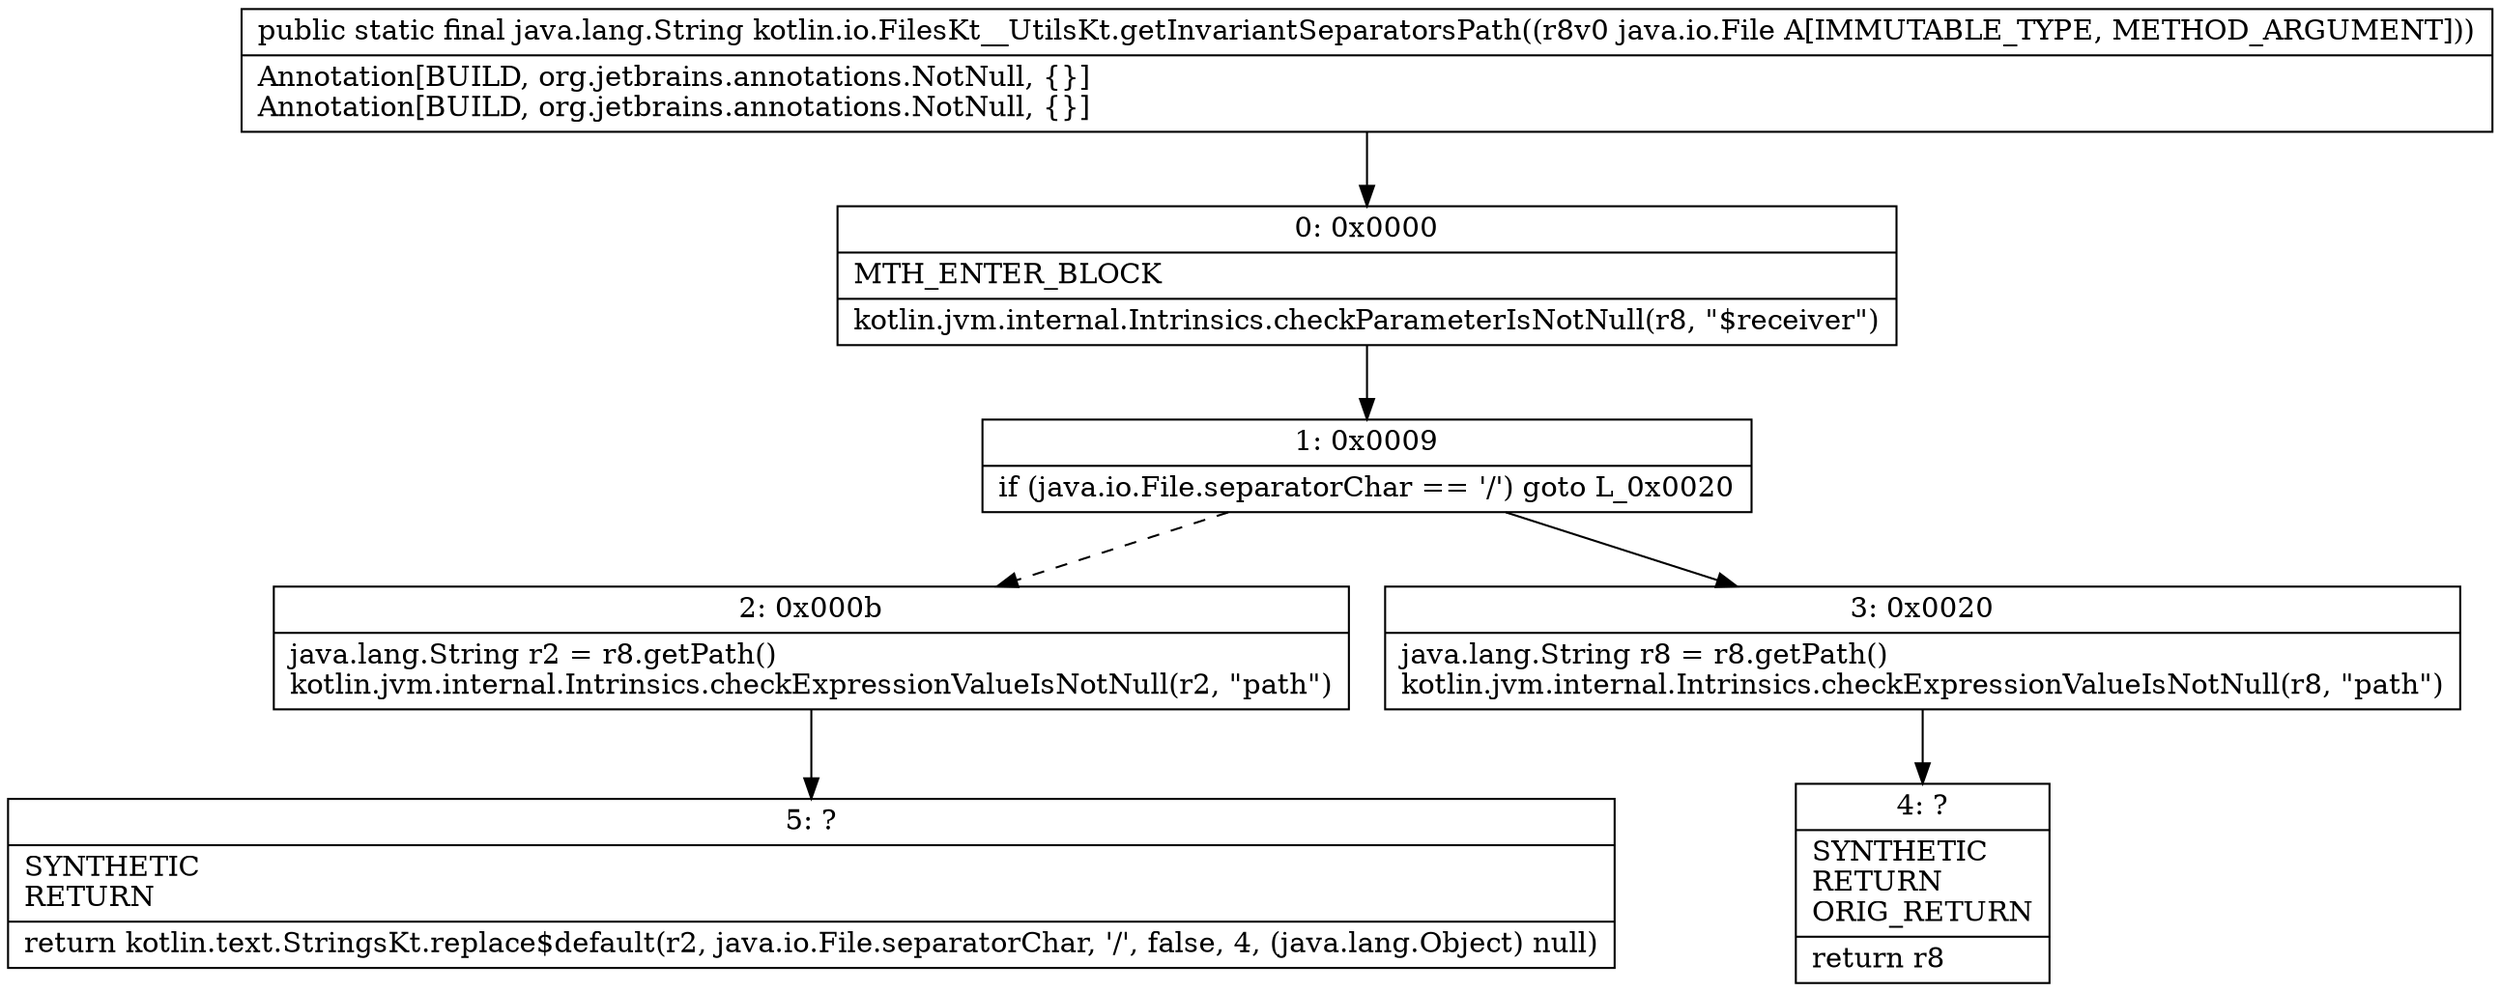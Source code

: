 digraph "CFG forkotlin.io.FilesKt__UtilsKt.getInvariantSeparatorsPath(Ljava\/io\/File;)Ljava\/lang\/String;" {
Node_0 [shape=record,label="{0\:\ 0x0000|MTH_ENTER_BLOCK\l|kotlin.jvm.internal.Intrinsics.checkParameterIsNotNull(r8, \"$receiver\")\l}"];
Node_1 [shape=record,label="{1\:\ 0x0009|if (java.io.File.separatorChar == '\/') goto L_0x0020\l}"];
Node_2 [shape=record,label="{2\:\ 0x000b|java.lang.String r2 = r8.getPath()\lkotlin.jvm.internal.Intrinsics.checkExpressionValueIsNotNull(r2, \"path\")\l}"];
Node_3 [shape=record,label="{3\:\ 0x0020|java.lang.String r8 = r8.getPath()\lkotlin.jvm.internal.Intrinsics.checkExpressionValueIsNotNull(r8, \"path\")\l}"];
Node_4 [shape=record,label="{4\:\ ?|SYNTHETIC\lRETURN\lORIG_RETURN\l|return r8\l}"];
Node_5 [shape=record,label="{5\:\ ?|SYNTHETIC\lRETURN\l|return kotlin.text.StringsKt.replace$default(r2, java.io.File.separatorChar, '\/', false, 4, (java.lang.Object) null)\l}"];
MethodNode[shape=record,label="{public static final java.lang.String kotlin.io.FilesKt__UtilsKt.getInvariantSeparatorsPath((r8v0 java.io.File A[IMMUTABLE_TYPE, METHOD_ARGUMENT]))  | Annotation[BUILD, org.jetbrains.annotations.NotNull, \{\}]\lAnnotation[BUILD, org.jetbrains.annotations.NotNull, \{\}]\l}"];
MethodNode -> Node_0;
Node_0 -> Node_1;
Node_1 -> Node_2[style=dashed];
Node_1 -> Node_3;
Node_2 -> Node_5;
Node_3 -> Node_4;
}

